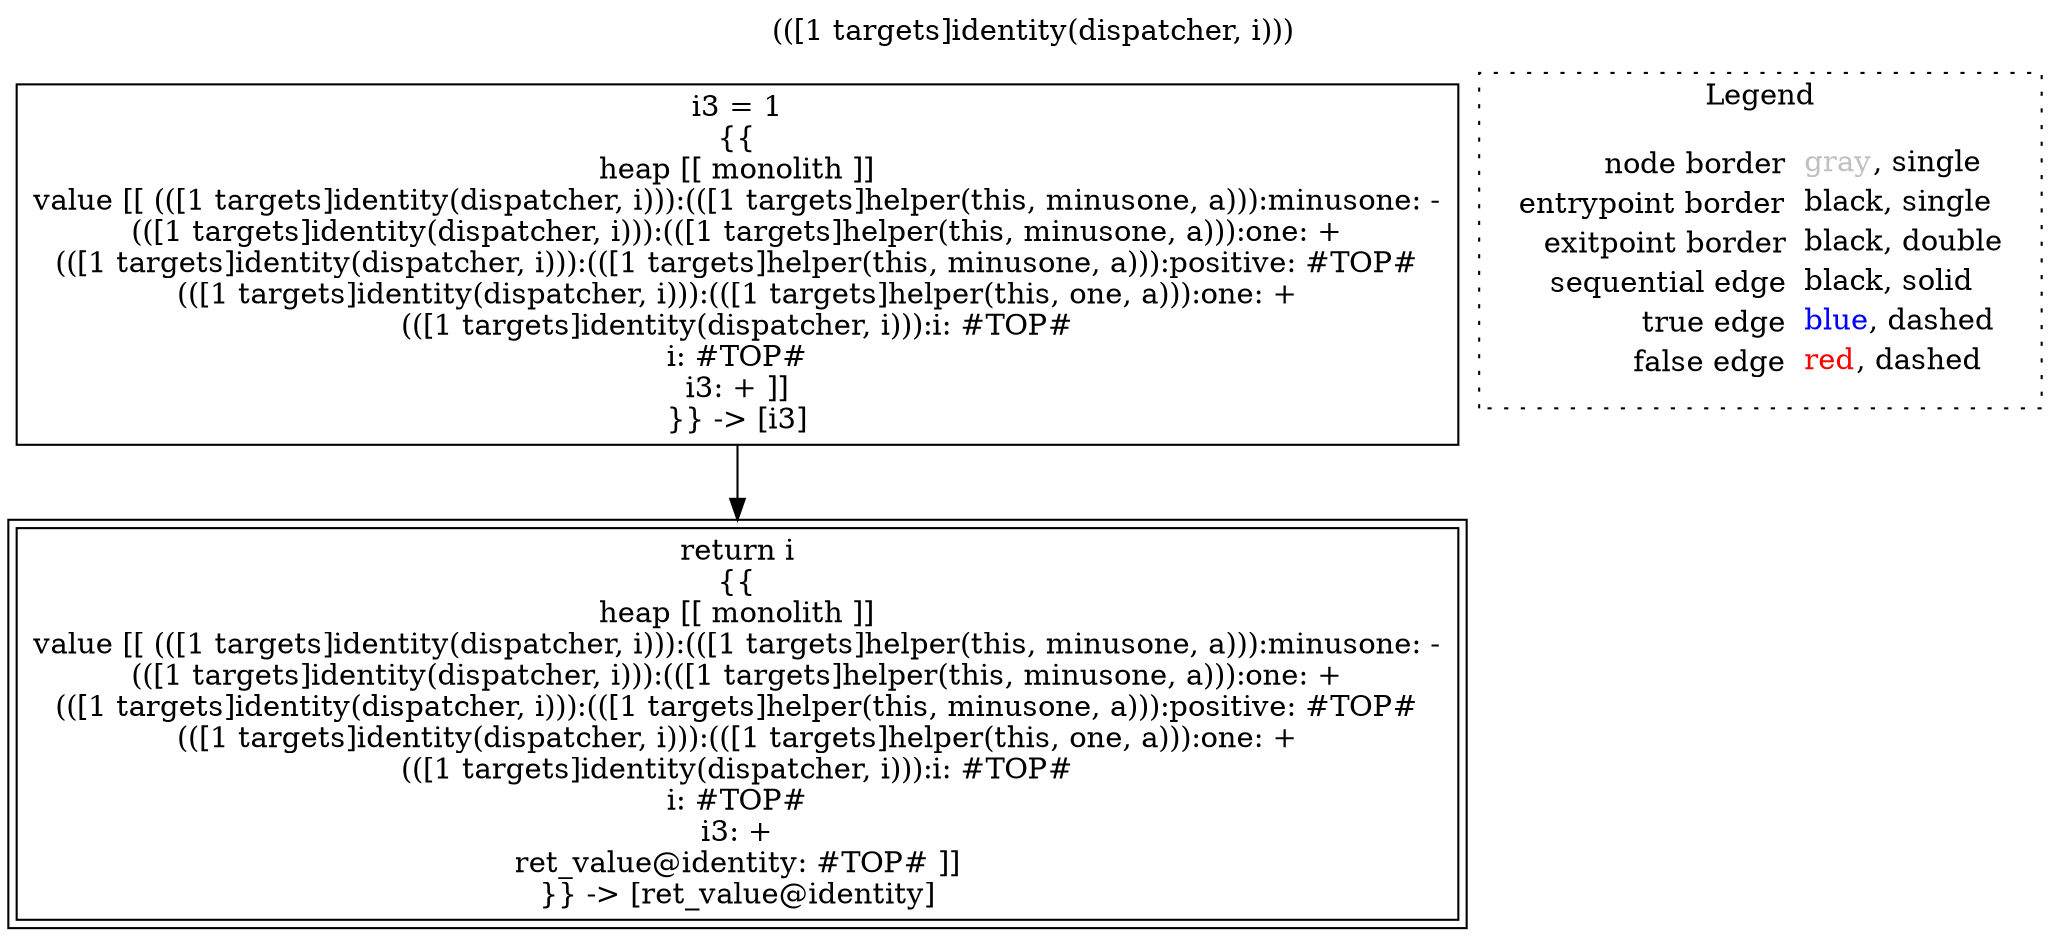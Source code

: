 digraph {
	labelloc="t";
	label="(([1 targets]identity(dispatcher, i)))";
	"node0" [shape="rect",color="black",label=<i3 = 1<BR/>{{<BR/>heap [[ monolith ]]<BR/>value [[ (([1 targets]identity(dispatcher, i))):(([1 targets]helper(this, minusone, a))):minusone: -<BR/>(([1 targets]identity(dispatcher, i))):(([1 targets]helper(this, minusone, a))):one: +<BR/>(([1 targets]identity(dispatcher, i))):(([1 targets]helper(this, minusone, a))):positive: #TOP#<BR/>(([1 targets]identity(dispatcher, i))):(([1 targets]helper(this, one, a))):one: +<BR/>(([1 targets]identity(dispatcher, i))):i: #TOP#<BR/>i: #TOP#<BR/>i3: + ]]<BR/>}} -&gt; [i3]>];
	"node1" [shape="rect",color="black",peripheries="2",label=<return i<BR/>{{<BR/>heap [[ monolith ]]<BR/>value [[ (([1 targets]identity(dispatcher, i))):(([1 targets]helper(this, minusone, a))):minusone: -<BR/>(([1 targets]identity(dispatcher, i))):(([1 targets]helper(this, minusone, a))):one: +<BR/>(([1 targets]identity(dispatcher, i))):(([1 targets]helper(this, minusone, a))):positive: #TOP#<BR/>(([1 targets]identity(dispatcher, i))):(([1 targets]helper(this, one, a))):one: +<BR/>(([1 targets]identity(dispatcher, i))):i: #TOP#<BR/>i: #TOP#<BR/>i3: +<BR/>ret_value@identity: #TOP# ]]<BR/>}} -&gt; [ret_value@identity]>];
	"node0" -> "node1" [color="black"];
subgraph cluster_legend {
	label="Legend";
	style=dotted;
	node [shape=plaintext];
	"legend" [label=<<table border="0" cellpadding="2" cellspacing="0" cellborder="0"><tr><td align="right">node border&nbsp;</td><td align="left"><font color="gray">gray</font>, single</td></tr><tr><td align="right">entrypoint border&nbsp;</td><td align="left"><font color="black">black</font>, single</td></tr><tr><td align="right">exitpoint border&nbsp;</td><td align="left"><font color="black">black</font>, double</td></tr><tr><td align="right">sequential edge&nbsp;</td><td align="left"><font color="black">black</font>, solid</td></tr><tr><td align="right">true edge&nbsp;</td><td align="left"><font color="blue">blue</font>, dashed</td></tr><tr><td align="right">false edge&nbsp;</td><td align="left"><font color="red">red</font>, dashed</td></tr></table>>];
}

}
